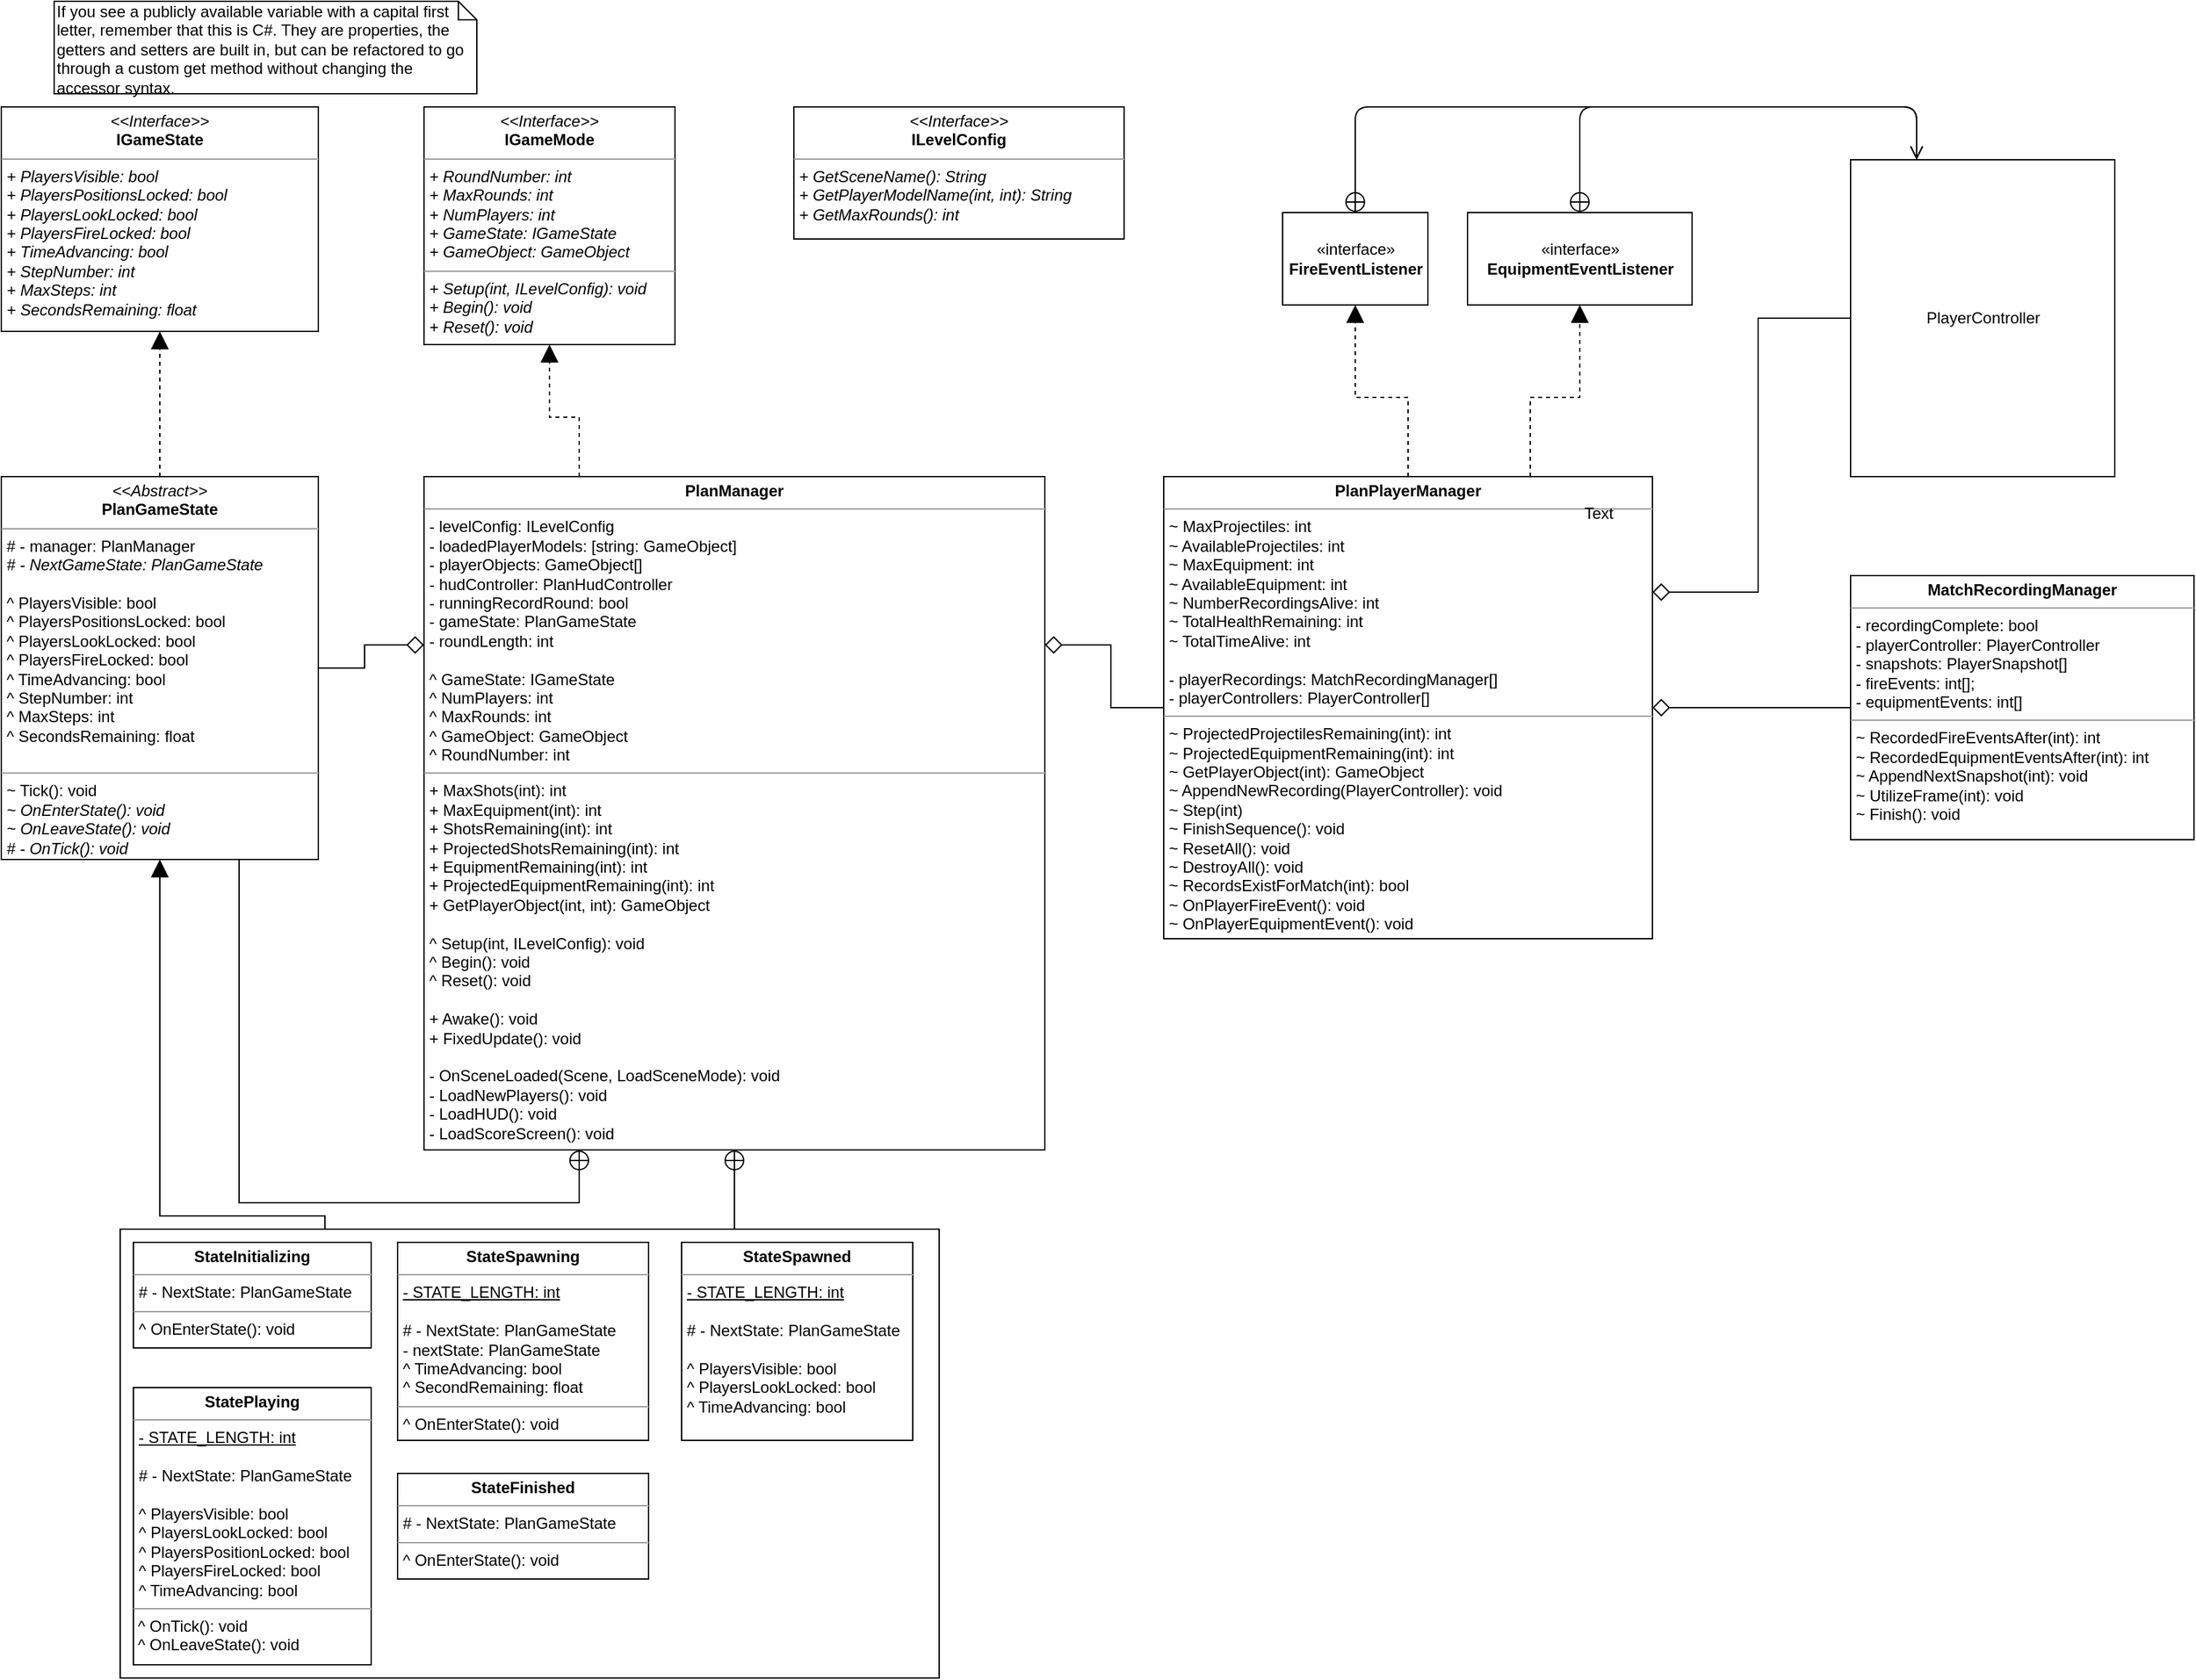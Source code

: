 <mxfile version="12.7.9" type="device"><diagram id="0iw7HieSbER3g58py5E4" name="Page-1"><mxGraphModel dx="1422" dy="723" grid="1" gridSize="10" guides="1" tooltips="1" connect="1" arrows="1" fold="1" page="1" pageScale="1" pageWidth="850" pageHeight="1100" math="0" shadow="0"><root><mxCell id="0"/><mxCell id="1" parent="0"/><mxCell id="oMLQdS6qoGi0gu91f12d-53" style="edgeStyle=orthogonalEdgeStyle;rounded=0;orthogonalLoop=1;jettySize=auto;html=1;exitX=0.25;exitY=0;exitDx=0;exitDy=0;entryX=0.5;entryY=1;entryDx=0;entryDy=0;startArrow=none;startFill=0;endArrow=block;endFill=1;endSize=11;strokeWidth=1;" edge="1" parent="1" source="oMLQdS6qoGi0gu91f12d-51" target="oMLQdS6qoGi0gu91f12d-24"><mxGeometry relative="1" as="geometry"><Array as="points"><mxPoint x="245" y="920"/><mxPoint x="120" y="920"/></Array></mxGeometry></mxCell><mxCell id="oMLQdS6qoGi0gu91f12d-51" value="" style="html=1;" vertex="1" parent="1"><mxGeometry x="90" y="930" width="620" height="340" as="geometry"/></mxCell><mxCell id="oMLQdS6qoGi0gu91f12d-1" value="&lt;p style=&quot;margin: 0px ; margin-top: 4px ; text-align: center&quot;&gt;&lt;i&gt;&amp;lt;&amp;lt;Interface&amp;gt;&amp;gt;&lt;/i&gt;&lt;br&gt;&lt;b&gt;IGameMode&lt;/b&gt;&lt;/p&gt;&lt;hr size=&quot;1&quot;&gt;&lt;p style=&quot;margin: 0px ; margin-left: 4px&quot;&gt;&lt;i&gt;+ RoundNumber: int&lt;/i&gt;&lt;/p&gt;&lt;p style=&quot;margin: 0px ; margin-left: 4px&quot;&gt;&lt;i&gt;+ MaxRounds: int&lt;/i&gt;&lt;/p&gt;&lt;p style=&quot;margin: 0px ; margin-left: 4px&quot;&gt;&lt;i&gt;+ NumPlayers: int&lt;/i&gt;&lt;/p&gt;&lt;p style=&quot;margin: 0px ; margin-left: 4px&quot;&gt;&lt;i&gt;+ GameState: IGameState&lt;/i&gt;&lt;/p&gt;&lt;p style=&quot;margin: 0px ; margin-left: 4px&quot;&gt;&lt;i&gt;+ GameObject: GameObject&lt;/i&gt;&lt;/p&gt;&lt;hr size=&quot;1&quot;&gt;&lt;p style=&quot;margin: 0px 0px 0px 4px&quot;&gt;&lt;i&gt;+ Setup(int, ILevelConfig): void&lt;br&gt;+ Begin(): void&lt;/i&gt;&lt;/p&gt;&lt;p style=&quot;margin: 0px 0px 0px 4px&quot;&gt;&lt;i&gt;+ Reset(): void&lt;/i&gt;&lt;/p&gt;" style="verticalAlign=top;align=left;overflow=fill;fontSize=12;fontFamily=Helvetica;html=1;" vertex="1" parent="1"><mxGeometry x="320" y="80" width="190" height="180" as="geometry"/></mxCell><mxCell id="oMLQdS6qoGi0gu91f12d-3" value="&lt;p style=&quot;margin: 0px ; margin-top: 4px ; text-align: center&quot;&gt;&lt;i&gt;&amp;lt;&amp;lt;Interface&amp;gt;&amp;gt;&lt;/i&gt;&lt;br&gt;&lt;b&gt;IGameState&lt;/b&gt;&lt;/p&gt;&lt;hr size=&quot;1&quot;&gt;&lt;p style=&quot;margin: 0px ; margin-left: 4px&quot;&gt;&lt;i&gt;+ PlayersVisible: bool&lt;/i&gt;&lt;/p&gt;&lt;p style=&quot;margin: 0px ; margin-left: 4px&quot;&gt;&lt;i&gt;+ PlayersPositionsLocked: bool&lt;/i&gt;&lt;/p&gt;&lt;p style=&quot;margin: 0px ; margin-left: 4px&quot;&gt;&lt;i&gt;+ PlayersLookLocked: bool&lt;/i&gt;&lt;/p&gt;&lt;p style=&quot;margin: 0px ; margin-left: 4px&quot;&gt;&lt;i&gt;+ PlayersFireLocked: bool&lt;/i&gt;&lt;/p&gt;&lt;p style=&quot;margin: 0px ; margin-left: 4px&quot;&gt;&lt;i&gt;+ TimeAdvancing: bool&lt;/i&gt;&lt;/p&gt;&lt;p style=&quot;margin: 0px ; margin-left: 4px&quot;&gt;&lt;i&gt;+ StepNumber: int&lt;/i&gt;&lt;/p&gt;&lt;p style=&quot;margin: 0px ; margin-left: 4px&quot;&gt;&lt;i&gt;+ MaxSteps: int&lt;/i&gt;&lt;/p&gt;&lt;p style=&quot;margin: 0px ; margin-left: 4px&quot;&gt;&lt;i&gt;+ SecondsRemaining: float&lt;/i&gt;&lt;/p&gt;" style="verticalAlign=top;align=left;overflow=fill;fontSize=12;fontFamily=Helvetica;html=1;" vertex="1" parent="1"><mxGeometry y="80" width="240" height="170" as="geometry"/></mxCell><mxCell id="oMLQdS6qoGi0gu91f12d-8" value="&lt;p style=&quot;margin: 0px ; margin-top: 4px ; text-align: center&quot;&gt;&lt;i&gt;&amp;lt;&amp;lt;Interface&amp;gt;&amp;gt;&lt;/i&gt;&lt;br&gt;&lt;b&gt;ILevelConfig&lt;/b&gt;&lt;/p&gt;&lt;hr size=&quot;1&quot;&gt;&lt;p style=&quot;margin: 0px ; margin-left: 4px&quot;&gt;&lt;i&gt;+ GetSceneName(): String&lt;br&gt;+ GetPlayerModelName(int, int): String&lt;/i&gt;&lt;/p&gt;&lt;p style=&quot;margin: 0px ; margin-left: 4px&quot;&gt;&lt;i&gt;+ GetMaxRounds(): int&lt;/i&gt;&lt;/p&gt;" style="verticalAlign=top;align=left;overflow=fill;fontSize=12;fontFamily=Helvetica;html=1;" vertex="1" parent="1"><mxGeometry x="600" y="80" width="250" height="100" as="geometry"/></mxCell><mxCell id="oMLQdS6qoGi0gu91f12d-9" value="If you see a publicly available variable with a capital first letter, remember that this is C#. They are properties, the getters and setters are built in, but can be refactored to go through a custom get method without changing the accessor syntax.&amp;nbsp;" style="shape=note;whiteSpace=wrap;html=1;size=14;verticalAlign=top;align=left;spacingTop=-6;" vertex="1" parent="1"><mxGeometry x="40" width="320" height="70" as="geometry"/></mxCell><mxCell id="oMLQdS6qoGi0gu91f12d-10" value="&lt;p style=&quot;margin: 0px ; margin-top: 4px ; text-align: center&quot;&gt;&lt;b&gt;MatchRecordingManager&lt;/b&gt;&lt;/p&gt;&lt;hr size=&quot;1&quot;&gt;&lt;p style=&quot;margin: 0px ; margin-left: 4px&quot;&gt;- recordingComplete: bool&lt;/p&gt;&lt;p style=&quot;margin: 0px ; margin-left: 4px&quot;&gt;- playerController: PlayerController&lt;/p&gt;&lt;p style=&quot;margin: 0px ; margin-left: 4px&quot;&gt;- snapshots: PlayerSnapshot[]&lt;/p&gt;&lt;p style=&quot;margin: 0px ; margin-left: 4px&quot;&gt;- fireEvents: int[];&lt;/p&gt;&lt;p style=&quot;margin: 0px ; margin-left: 4px&quot;&gt;- equipmentEvents: int[]&lt;/p&gt;&lt;hr size=&quot;1&quot;&gt;&lt;p style=&quot;margin: 0px ; margin-left: 4px&quot;&gt;~ RecordedFireEventsAfter(int): int&lt;/p&gt;&lt;p style=&quot;margin: 0px ; margin-left: 4px&quot;&gt;~ RecordedEquipmentEventsAfter(int): int&lt;/p&gt;&lt;p style=&quot;margin: 0px ; margin-left: 4px&quot;&gt;~ AppendNextSnapshot(int): void&lt;/p&gt;&lt;p style=&quot;margin: 0px ; margin-left: 4px&quot;&gt;~ UtilizeFrame(int): void&lt;/p&gt;&lt;p style=&quot;margin: 0px ; margin-left: 4px&quot;&gt;~ Finish(): void&lt;/p&gt;&lt;p style=&quot;margin: 0px ; margin-left: 4px&quot;&gt;&lt;br&gt;&lt;/p&gt;" style="verticalAlign=top;align=left;overflow=fill;fontSize=12;fontFamily=Helvetica;html=1;" vertex="1" parent="1"><mxGeometry x="1400" y="435" width="260" height="200" as="geometry"/></mxCell><mxCell id="oMLQdS6qoGi0gu91f12d-17" style="edgeStyle=orthogonalEdgeStyle;rounded=0;orthogonalLoop=1;jettySize=auto;html=1;exitX=0.5;exitY=0;exitDx=0;exitDy=0;entryX=0.5;entryY=1;entryDx=0;entryDy=0;endArrow=block;endFill=1;endSize=11;dashed=1;" edge="1" parent="1" source="oMLQdS6qoGi0gu91f12d-11" target="oMLQdS6qoGi0gu91f12d-13"><mxGeometry relative="1" as="geometry"/></mxCell><mxCell id="oMLQdS6qoGi0gu91f12d-19" style="edgeStyle=orthogonalEdgeStyle;rounded=0;orthogonalLoop=1;jettySize=auto;html=1;exitX=0.75;exitY=0;exitDx=0;exitDy=0;entryX=0.5;entryY=1;entryDx=0;entryDy=0;endArrow=block;endFill=1;endSize=11;dashed=1;" edge="1" parent="1" source="oMLQdS6qoGi0gu91f12d-11" target="oMLQdS6qoGi0gu91f12d-14"><mxGeometry relative="1" as="geometry"/></mxCell><mxCell id="oMLQdS6qoGi0gu91f12d-57" style="edgeStyle=orthogonalEdgeStyle;rounded=0;orthogonalLoop=1;jettySize=auto;html=1;exitX=1;exitY=0.25;exitDx=0;exitDy=0;entryX=0;entryY=0.5;entryDx=0;entryDy=0;startArrow=diamond;startFill=0;startSize=11;endArrow=none;endFill=0;endSize=11;strokeWidth=1;" edge="1" parent="1" source="oMLQdS6qoGi0gu91f12d-11" target="oMLQdS6qoGi0gu91f12d-12"><mxGeometry relative="1" as="geometry"/></mxCell><mxCell id="oMLQdS6qoGi0gu91f12d-58" style="edgeStyle=orthogonalEdgeStyle;rounded=0;orthogonalLoop=1;jettySize=auto;html=1;exitX=1;exitY=0.5;exitDx=0;exitDy=0;entryX=0;entryY=0.5;entryDx=0;entryDy=0;startArrow=diamond;startFill=0;startSize=11;endArrow=none;endFill=0;endSize=11;strokeWidth=1;" edge="1" parent="1" source="oMLQdS6qoGi0gu91f12d-11" target="oMLQdS6qoGi0gu91f12d-10"><mxGeometry relative="1" as="geometry"/></mxCell><mxCell id="oMLQdS6qoGi0gu91f12d-11" value="&lt;p style=&quot;margin: 0px ; margin-top: 4px ; text-align: center&quot;&gt;&lt;b&gt;PlanPlayerManager&lt;/b&gt;&lt;/p&gt;&lt;hr size=&quot;1&quot;&gt;&lt;p style=&quot;margin: 0px ; margin-left: 4px&quot;&gt;~ MaxProjectiles: int&lt;/p&gt;&lt;p style=&quot;margin: 0px ; margin-left: 4px&quot;&gt;~ AvailableProjectiles: int&lt;/p&gt;&lt;p style=&quot;margin: 0px 0px 0px 4px&quot;&gt;~ MaxEquipment: int&lt;/p&gt;&lt;p style=&quot;margin: 0px 0px 0px 4px&quot;&gt;~ AvailableEquipment: int&lt;/p&gt;&lt;p style=&quot;margin: 0px 0px 0px 4px&quot;&gt;~ NumberRecordingsAlive: int&lt;/p&gt;&lt;p style=&quot;margin: 0px 0px 0px 4px&quot;&gt;~ TotalHealthRemaining: int&lt;/p&gt;&lt;p style=&quot;margin: 0px 0px 0px 4px&quot;&gt;~ TotalTimeAlive: int&lt;/p&gt;&lt;p style=&quot;margin: 0px 0px 0px 4px&quot;&gt;&lt;br&gt;&lt;/p&gt;&lt;p style=&quot;margin: 0px ; margin-left: 4px&quot;&gt;- playerRecordings: MatchRecordingManager[]&lt;/p&gt;&lt;p style=&quot;margin: 0px ; margin-left: 4px&quot;&gt;- playerControllers: PlayerController[]&lt;/p&gt;&lt;hr size=&quot;1&quot;&gt;&lt;p style=&quot;margin: 0px ; margin-left: 4px&quot;&gt;~ ProjectedProjectilesRemaining(int): int&lt;/p&gt;&lt;p style=&quot;margin: 0px ; margin-left: 4px&quot;&gt;&lt;span&gt;~ ProjectedEquipmentRemaining(int): int&lt;/span&gt;&amp;nbsp;&lt;br&gt;&lt;/p&gt;&lt;p style=&quot;margin: 0px ; margin-left: 4px&quot;&gt;~ GetPlayerObject(int): GameObject&lt;/p&gt;&lt;p style=&quot;margin: 0px ; margin-left: 4px&quot;&gt;~ AppendNewRecording(PlayerController): void&lt;/p&gt;&lt;p style=&quot;margin: 0px ; margin-left: 4px&quot;&gt;~ Step(int)&lt;/p&gt;&lt;p style=&quot;margin: 0px ; margin-left: 4px&quot;&gt;~ FinishSequence(): void&lt;/p&gt;&lt;p style=&quot;margin: 0px ; margin-left: 4px&quot;&gt;~ ResetAll(): void&lt;/p&gt;&lt;p style=&quot;margin: 0px ; margin-left: 4px&quot;&gt;~ DestroyAll(): void&lt;/p&gt;&lt;p style=&quot;margin: 0px ; margin-left: 4px&quot;&gt;~ RecordsExistForMatch(int): bool&lt;/p&gt;&lt;p style=&quot;margin: 0px ; margin-left: 4px&quot;&gt;~ OnPlayerFireEvent(): void&lt;/p&gt;&lt;p style=&quot;margin: 0px ; margin-left: 4px&quot;&gt;~ OnPlayerEquipmentEvent(): void&lt;/p&gt;&lt;p style=&quot;margin: 0px ; margin-left: 4px&quot;&gt;&lt;br&gt;&lt;/p&gt;" style="verticalAlign=top;align=left;overflow=fill;fontSize=12;fontFamily=Helvetica;html=1;" vertex="1" parent="1"><mxGeometry x="880" y="360" width="370" height="350" as="geometry"/></mxCell><mxCell id="oMLQdS6qoGi0gu91f12d-12" value="PlayerController" style="html=1;" vertex="1" parent="1"><mxGeometry x="1400" y="120" width="200" height="240" as="geometry"/></mxCell><mxCell id="oMLQdS6qoGi0gu91f12d-13" value="«interface»&lt;br&gt;&lt;b&gt;FireEventListener&lt;/b&gt;" style="html=1;" vertex="1" parent="1"><mxGeometry x="970" y="160" width="110" height="70" as="geometry"/></mxCell><mxCell id="oMLQdS6qoGi0gu91f12d-14" value="«interface»&lt;br&gt;&lt;b&gt;EquipmentEventListener&lt;/b&gt;" style="html=1;" vertex="1" parent="1"><mxGeometry x="1110" y="160" width="170" height="70" as="geometry"/></mxCell><mxCell id="oMLQdS6qoGi0gu91f12d-20" value="" style="endArrow=open;startArrow=circlePlus;endFill=0;startFill=0;endSize=8;html=1;strokeWidth=1;exitX=0.5;exitY=0;exitDx=0;exitDy=0;entryX=0.25;entryY=0;entryDx=0;entryDy=0;" edge="1" parent="1" source="oMLQdS6qoGi0gu91f12d-14" target="oMLQdS6qoGi0gu91f12d-12"><mxGeometry width="160" relative="1" as="geometry"><mxPoint x="1140" y="90" as="sourcePoint"/><mxPoint x="1300" y="90" as="targetPoint"/><Array as="points"><mxPoint x="1195" y="80"/><mxPoint x="1450" y="80"/></Array></mxGeometry></mxCell><mxCell id="oMLQdS6qoGi0gu91f12d-21" value="" style="endArrow=open;startArrow=circlePlus;endFill=0;startFill=0;endSize=8;html=1;strokeWidth=1;exitX=0.5;exitY=0;exitDx=0;exitDy=0;" edge="1" parent="1" source="oMLQdS6qoGi0gu91f12d-13"><mxGeometry width="160" relative="1" as="geometry"><mxPoint x="1030" y="70" as="sourcePoint"/><mxPoint x="1450" y="120" as="targetPoint"/><Array as="points"><mxPoint x="1025" y="80"/><mxPoint x="1450" y="80"/></Array></mxGeometry></mxCell><mxCell id="oMLQdS6qoGi0gu91f12d-28" style="edgeStyle=orthogonalEdgeStyle;rounded=0;orthogonalLoop=1;jettySize=auto;html=1;exitX=0.25;exitY=1;exitDx=0;exitDy=0;entryX=0.75;entryY=1;entryDx=0;entryDy=0;endArrow=none;endFill=0;endSize=11;strokeWidth=1;startArrow=circlePlus;startFill=0;" edge="1" parent="1" source="oMLQdS6qoGi0gu91f12d-23" target="oMLQdS6qoGi0gu91f12d-24"><mxGeometry relative="1" as="geometry"><Array as="points"><mxPoint x="438" y="910"/><mxPoint x="180" y="910"/></Array></mxGeometry></mxCell><mxCell id="oMLQdS6qoGi0gu91f12d-52" style="edgeStyle=orthogonalEdgeStyle;rounded=0;orthogonalLoop=1;jettySize=auto;html=1;exitX=0.5;exitY=1;exitDx=0;exitDy=0;entryX=0.75;entryY=0;entryDx=0;entryDy=0;startArrow=circlePlus;startFill=0;endArrow=none;endFill=0;endSize=11;strokeWidth=1;" edge="1" parent="1" source="oMLQdS6qoGi0gu91f12d-23" target="oMLQdS6qoGi0gu91f12d-51"><mxGeometry relative="1" as="geometry"/></mxCell><mxCell id="oMLQdS6qoGi0gu91f12d-54" style="edgeStyle=orthogonalEdgeStyle;rounded=0;orthogonalLoop=1;jettySize=auto;html=1;exitX=0.25;exitY=0;exitDx=0;exitDy=0;entryX=0.5;entryY=1;entryDx=0;entryDy=0;dashed=1;startArrow=none;startFill=0;endArrow=block;endFill=1;endSize=11;strokeWidth=1;" edge="1" parent="1" source="oMLQdS6qoGi0gu91f12d-23" target="oMLQdS6qoGi0gu91f12d-1"><mxGeometry relative="1" as="geometry"/></mxCell><mxCell id="oMLQdS6qoGi0gu91f12d-55" style="edgeStyle=orthogonalEdgeStyle;rounded=0;orthogonalLoop=1;jettySize=auto;html=1;exitX=0;exitY=0.25;exitDx=0;exitDy=0;entryX=1;entryY=0.5;entryDx=0;entryDy=0;startArrow=diamond;startFill=0;endArrow=none;endFill=0;endSize=11;strokeWidth=1;startSize=11;" edge="1" parent="1" source="oMLQdS6qoGi0gu91f12d-23" target="oMLQdS6qoGi0gu91f12d-24"><mxGeometry relative="1" as="geometry"/></mxCell><mxCell id="oMLQdS6qoGi0gu91f12d-56" style="edgeStyle=orthogonalEdgeStyle;rounded=0;orthogonalLoop=1;jettySize=auto;html=1;exitX=1;exitY=0.25;exitDx=0;exitDy=0;entryX=0;entryY=0.5;entryDx=0;entryDy=0;startArrow=diamond;startFill=0;startSize=11;endArrow=none;endFill=0;endSize=11;strokeWidth=1;" edge="1" parent="1" source="oMLQdS6qoGi0gu91f12d-23" target="oMLQdS6qoGi0gu91f12d-11"><mxGeometry relative="1" as="geometry"/></mxCell><mxCell id="oMLQdS6qoGi0gu91f12d-23" value="&lt;p style=&quot;margin: 0px ; margin-top: 4px ; text-align: center&quot;&gt;&lt;b&gt;PlanManager&lt;/b&gt;&lt;/p&gt;&lt;hr size=&quot;1&quot;&gt;&lt;p style=&quot;margin: 0px ; margin-left: 4px&quot;&gt;- levelConfig: ILevelConfig&lt;/p&gt;&lt;p style=&quot;margin: 0px ; margin-left: 4px&quot;&gt;- loadedPlayerModels: [string: GameObject]&lt;/p&gt;&lt;p style=&quot;margin: 0px ; margin-left: 4px&quot;&gt;- playerObjects: GameObject[]&lt;/p&gt;&lt;p style=&quot;margin: 0px ; margin-left: 4px&quot;&gt;- hudController: PlanHudController&lt;/p&gt;&lt;p style=&quot;margin: 0px ; margin-left: 4px&quot;&gt;- runningRecordRound: bool&lt;/p&gt;&lt;p style=&quot;margin: 0px ; margin-left: 4px&quot;&gt;- gameState: PlanGameState&lt;/p&gt;&lt;p style=&quot;margin: 0px ; margin-left: 4px&quot;&gt;- roundLength: int&lt;/p&gt;&lt;p style=&quot;margin: 0px ; margin-left: 4px&quot;&gt;&lt;br&gt;&lt;/p&gt;&lt;p style=&quot;margin: 0px ; margin-left: 4px&quot;&gt;^ GameState: IGameState&lt;br&gt;&lt;/p&gt;&lt;p style=&quot;margin: 0px ; margin-left: 4px&quot;&gt;^ NumPlayers: int&lt;/p&gt;&lt;p style=&quot;margin: 0px ; margin-left: 4px&quot;&gt;^ MaxRounds: int&lt;/p&gt;&lt;p style=&quot;margin: 0px ; margin-left: 4px&quot;&gt;^ GameObject: GameObject&lt;/p&gt;&lt;p style=&quot;margin: 0px ; margin-left: 4px&quot;&gt;^ RoundNumber: int&lt;/p&gt;&lt;hr size=&quot;1&quot;&gt;&lt;p style=&quot;margin: 0px ; margin-left: 4px&quot;&gt;+ MaxShots(int): int&lt;/p&gt;&lt;p style=&quot;margin: 0px ; margin-left: 4px&quot;&gt;+ MaxEquipment(int): int&lt;/p&gt;&lt;p style=&quot;margin: 0px ; margin-left: 4px&quot;&gt;+ ShotsRemaining(int): int&lt;/p&gt;&lt;p style=&quot;margin: 0px ; margin-left: 4px&quot;&gt;+ ProjectedShotsRemaining(int): int&lt;/p&gt;&lt;p style=&quot;margin: 0px ; margin-left: 4px&quot;&gt;+ EquipmentRemaining(int): int&lt;/p&gt;&lt;p style=&quot;margin: 0px ; margin-left: 4px&quot;&gt;+ ProjectedEquipmentRemaining(int): int&lt;/p&gt;&lt;p style=&quot;margin: 0px ; margin-left: 4px&quot;&gt;+ GetPlayerObject(int, int): GameObject&lt;/p&gt;&lt;p style=&quot;margin: 0px ; margin-left: 4px&quot;&gt;&lt;br&gt;&lt;/p&gt;&lt;p style=&quot;margin: 0px ; margin-left: 4px&quot;&gt;^ Setup(int, ILevelConfig): void&lt;/p&gt;&lt;p style=&quot;margin: 0px ; margin-left: 4px&quot;&gt;^ Begin(): void&lt;/p&gt;&lt;p style=&quot;margin: 0px ; margin-left: 4px&quot;&gt;^ Reset(): void&lt;/p&gt;&lt;p style=&quot;margin: 0px ; margin-left: 4px&quot;&gt;&lt;br&gt;&lt;/p&gt;&lt;p style=&quot;margin: 0px ; margin-left: 4px&quot;&gt;+ Awake(): void&lt;/p&gt;&lt;p style=&quot;margin: 0px ; margin-left: 4px&quot;&gt;+ FixedUpdate(): void&lt;/p&gt;&lt;p style=&quot;margin: 0px ; margin-left: 4px&quot;&gt;&lt;br&gt;&lt;/p&gt;&lt;p style=&quot;margin: 0px ; margin-left: 4px&quot;&gt;- OnSceneLoaded(Scene, LoadSceneMode): void&lt;/p&gt;&lt;p style=&quot;margin: 0px ; margin-left: 4px&quot;&gt;- LoadNewPlayers(): void&lt;/p&gt;&lt;p style=&quot;margin: 0px ; margin-left: 4px&quot;&gt;- LoadHUD(): void&lt;/p&gt;&lt;p style=&quot;margin: 0px ; margin-left: 4px&quot;&gt;- LoadScoreScreen(): void&lt;/p&gt;" style="verticalAlign=top;align=left;overflow=fill;fontSize=12;fontFamily=Helvetica;html=1;" vertex="1" parent="1"><mxGeometry x="320" y="360" width="470" height="510" as="geometry"/></mxCell><mxCell id="oMLQdS6qoGi0gu91f12d-25" style="edgeStyle=orthogonalEdgeStyle;rounded=0;orthogonalLoop=1;jettySize=auto;html=1;exitX=0.5;exitY=0;exitDx=0;exitDy=0;entryX=0.5;entryY=1;entryDx=0;entryDy=0;endArrow=block;endFill=1;endSize=11;strokeWidth=1;dashed=1;" edge="1" parent="1" source="oMLQdS6qoGi0gu91f12d-24" target="oMLQdS6qoGi0gu91f12d-3"><mxGeometry relative="1" as="geometry"/></mxCell><mxCell id="oMLQdS6qoGi0gu91f12d-24" value="&lt;p style=&quot;margin: 0px ; margin-top: 4px ; text-align: center&quot;&gt;&lt;i&gt;&amp;lt;&amp;lt;Abstract&amp;gt;&amp;gt;&lt;/i&gt;&lt;br&gt;&lt;b&gt;PlanGameState&lt;/b&gt;&lt;/p&gt;&lt;hr size=&quot;1&quot;&gt;&lt;p style=&quot;margin: 0px ; margin-left: 4px&quot;&gt;# - manager: PlanManager&lt;br&gt;&lt;/p&gt;&lt;p style=&quot;margin: 0px ; margin-left: 4px&quot;&gt;&lt;i&gt;# - NextGameState: PlanGameState&lt;/i&gt;&lt;br&gt;&lt;/p&gt;&lt;p style=&quot;margin: 0px ; margin-left: 4px&quot;&gt;&lt;br&gt;&lt;/p&gt;&lt;p style=&quot;margin: 0px 0px 0px 4px&quot;&gt;^ PlayersVisible: bool&lt;/p&gt;&lt;p style=&quot;margin: 0px 0px 0px 4px&quot;&gt;^ PlayersPositionsLocked: bool&lt;/p&gt;&lt;p style=&quot;margin: 0px 0px 0px 4px&quot;&gt;^ PlayersLookLocked: bool&lt;/p&gt;&lt;p style=&quot;margin: 0px 0px 0px 4px&quot;&gt;^ PlayersFireLocked: bool&lt;/p&gt;&lt;p style=&quot;margin: 0px 0px 0px 4px&quot;&gt;^ TimeAdvancing: bool&lt;/p&gt;&lt;p style=&quot;margin: 0px 0px 0px 4px&quot;&gt;^ StepNumber: int&lt;/p&gt;&lt;p style=&quot;margin: 0px 0px 0px 4px&quot;&gt;^ MaxSteps: int&lt;/p&gt;&lt;p style=&quot;margin: 0px 0px 0px 4px&quot;&gt;^ SecondsRemaining: float&lt;/p&gt;&lt;p style=&quot;margin: 0px ; margin-left: 4px&quot;&gt;&lt;br&gt;&lt;/p&gt;&lt;hr size=&quot;1&quot;&gt;&lt;p style=&quot;margin: 0px 0px 0px 4px&quot;&gt;~ Tick(): void&lt;/p&gt;&lt;p style=&quot;margin: 0px ; margin-left: 4px&quot;&gt;&lt;i&gt;~ OnEnterState(): void&lt;/i&gt;&lt;/p&gt;&lt;p style=&quot;margin: 0px ; margin-left: 4px&quot;&gt;&lt;i&gt;~ OnLeaveState(): void&lt;/i&gt;&lt;/p&gt;&lt;p style=&quot;margin: 0px ; margin-left: 4px&quot;&gt;&lt;i&gt;# - OnTick(): void&lt;/i&gt;&lt;br&gt;&lt;/p&gt;&lt;p style=&quot;margin: 0px ; margin-left: 4px&quot;&gt;&lt;br&gt;&lt;/p&gt;" style="verticalAlign=top;align=left;overflow=fill;fontSize=12;fontFamily=Helvetica;html=1;" vertex="1" parent="1"><mxGeometry y="360" width="240" height="290" as="geometry"/></mxCell><mxCell id="oMLQdS6qoGi0gu91f12d-26" value="Text" style="text;html=1;align=center;verticalAlign=middle;resizable=0;points=[];autosize=1;" vertex="1" parent="1"><mxGeometry x="1189" y="378" width="40" height="20" as="geometry"/></mxCell><mxCell id="oMLQdS6qoGi0gu91f12d-49" value="&lt;p style=&quot;margin: 0px ; margin-top: 4px ; text-align: center&quot;&gt;&lt;b&gt;StatePlaying&lt;/b&gt;&lt;/p&gt;&lt;hr size=&quot;1&quot;&gt;&lt;p style=&quot;margin: 0px ; margin-left: 4px&quot;&gt;&lt;u&gt;- STATE_LENGTH: int&lt;/u&gt;&lt;br&gt;&lt;/p&gt;&lt;p style=&quot;margin: 0px ; margin-left: 4px&quot;&gt;&lt;br&gt;&lt;/p&gt;&lt;p style=&quot;margin: 0px ; margin-left: 4px&quot;&gt;# - NextState: PlanGameState&amp;nbsp;&lt;br&gt;&lt;/p&gt;&lt;p style=&quot;margin: 0px ; margin-left: 4px&quot;&gt;&lt;br&gt;&lt;/p&gt;&lt;p style=&quot;margin: 0px ; margin-left: 4px&quot;&gt;^ PlayersVisible: bool&lt;/p&gt;&lt;p style=&quot;margin: 0px ; margin-left: 4px&quot;&gt;^ PlayersLookLocked: bool&lt;/p&gt;&lt;p style=&quot;margin: 0px ; margin-left: 4px&quot;&gt;^ PlayersPositionLocked: bool&lt;/p&gt;&lt;p style=&quot;margin: 0px ; margin-left: 4px&quot;&gt;^ PlayersFireLocked: bool&lt;/p&gt;&lt;p style=&quot;margin: 0px ; margin-left: 4px&quot;&gt;^ TimeAdvancing: bool&lt;/p&gt;&lt;hr size=&quot;1&quot;&gt;&amp;nbsp;^ OnTick(): void&lt;br&gt;&amp;nbsp;^ OnLeaveState(): void" style="verticalAlign=top;align=left;overflow=fill;fontSize=12;fontFamily=Helvetica;html=1;" vertex="1" parent="1"><mxGeometry x="100" y="1050" width="180" height="210" as="geometry"/></mxCell><mxCell id="oMLQdS6qoGi0gu91f12d-50" value="&lt;p style=&quot;margin: 0px ; margin-top: 4px ; text-align: center&quot;&gt;&lt;b&gt;StateFinished&lt;/b&gt;&lt;/p&gt;&lt;hr size=&quot;1&quot;&gt;&lt;p style=&quot;margin: 0px ; margin-left: 4px&quot;&gt;# - NextState: PlanGameState&amp;nbsp;&lt;br&gt;&lt;/p&gt;&lt;hr size=&quot;1&quot;&gt;&lt;p style=&quot;margin: 0px ; margin-left: 4px&quot;&gt;^ OnEnterState(): void&lt;/p&gt;" style="verticalAlign=top;align=left;overflow=fill;fontSize=12;fontFamily=Helvetica;html=1;" vertex="1" parent="1"><mxGeometry x="300" y="1115" width="190" height="80" as="geometry"/></mxCell><mxCell id="oMLQdS6qoGi0gu91f12d-46" value="&lt;p style=&quot;margin: 0px ; margin-top: 4px ; text-align: center&quot;&gt;&lt;b&gt;StateInitializing&lt;/b&gt;&lt;/p&gt;&lt;hr size=&quot;1&quot;&gt;&lt;p style=&quot;margin: 0px ; margin-left: 4px&quot;&gt;# - NextState: PlanGameState&amp;nbsp;&lt;br&gt;&lt;/p&gt;&lt;hr size=&quot;1&quot;&gt;&lt;p style=&quot;margin: 0px ; margin-left: 4px&quot;&gt;^ OnEnterState(): void&lt;/p&gt;" style="verticalAlign=top;align=left;overflow=fill;fontSize=12;fontFamily=Helvetica;html=1;" vertex="1" parent="1"><mxGeometry x="100" y="940" width="180" height="80" as="geometry"/></mxCell><mxCell id="oMLQdS6qoGi0gu91f12d-47" value="&lt;p style=&quot;margin: 0px ; margin-top: 4px ; text-align: center&quot;&gt;&lt;b&gt;StateSpawning&lt;/b&gt;&lt;/p&gt;&lt;hr size=&quot;1&quot;&gt;&lt;p style=&quot;margin: 0px ; margin-left: 4px&quot;&gt;&lt;u&gt;- STATE_LENGTH: int&lt;/u&gt;&lt;/p&gt;&lt;p style=&quot;margin: 0px ; margin-left: 4px&quot;&gt;&lt;br&gt;&lt;/p&gt;&lt;p style=&quot;margin: 0px ; margin-left: 4px&quot;&gt;# - NextState: PlanGameState&lt;/p&gt;&lt;p style=&quot;margin: 0px ; margin-left: 4px&quot;&gt;- nextState: PlanGameState&lt;/p&gt;&lt;p style=&quot;margin: 0px ; margin-left: 4px&quot;&gt;^ TimeAdvancing: bool&lt;/p&gt;&lt;p style=&quot;margin: 0px ; margin-left: 4px&quot;&gt;^ SecondRemaining: float&amp;nbsp;&lt;br&gt;&lt;/p&gt;&lt;hr size=&quot;1&quot;&gt;&lt;p style=&quot;margin: 0px ; margin-left: 4px&quot;&gt;^ OnEnterState(): void&lt;/p&gt;" style="verticalAlign=top;align=left;overflow=fill;fontSize=12;fontFamily=Helvetica;html=1;" vertex="1" parent="1"><mxGeometry x="300" y="940" width="190" height="150" as="geometry"/></mxCell><mxCell id="oMLQdS6qoGi0gu91f12d-48" value="&lt;p style=&quot;margin: 0px ; margin-top: 4px ; text-align: center&quot;&gt;&lt;b&gt;StateSpawned&lt;/b&gt;&lt;/p&gt;&lt;hr size=&quot;1&quot;&gt;&lt;p style=&quot;margin: 0px ; margin-left: 4px&quot;&gt;&lt;u&gt;- STATE_LENGTH: int&lt;/u&gt;&lt;br&gt;&lt;/p&gt;&lt;p style=&quot;margin: 0px ; margin-left: 4px&quot;&gt;&lt;br&gt;&lt;/p&gt;&lt;p style=&quot;margin: 0px ; margin-left: 4px&quot;&gt;# - NextState: PlanGameState&amp;nbsp;&lt;br&gt;&lt;/p&gt;&lt;p style=&quot;margin: 0px ; margin-left: 4px&quot;&gt;&lt;br&gt;&lt;/p&gt;&lt;p style=&quot;margin: 0px ; margin-left: 4px&quot;&gt;^ PlayersVisible: bool&lt;/p&gt;&lt;p style=&quot;margin: 0px ; margin-left: 4px&quot;&gt;^ PlayersLookLocked: bool&lt;/p&gt;&lt;p style=&quot;margin: 0px ; margin-left: 4px&quot;&gt;^ TimeAdvancing: bool&lt;/p&gt;" style="verticalAlign=top;align=left;overflow=fill;fontSize=12;fontFamily=Helvetica;html=1;" vertex="1" parent="1"><mxGeometry x="515" y="940" width="175" height="150" as="geometry"/></mxCell></root></mxGraphModel></diagram></mxfile>